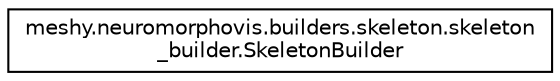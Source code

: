 digraph "Graphical Class Hierarchy"
{
  edge [fontname="Helvetica",fontsize="10",labelfontname="Helvetica",labelfontsize="10"];
  node [fontname="Helvetica",fontsize="10",shape=record];
  rankdir="LR";
  Node1 [label="meshy.neuromorphovis.builders.skeleton.skeleton\l_builder.SkeletonBuilder",height=0.2,width=0.4,color="black", fillcolor="white", style="filled",URL="$classmeshy_1_1neuromorphovis_1_1builders_1_1skeleton_1_1skeleton__builder_1_1SkeletonBuilder.html"];
}
